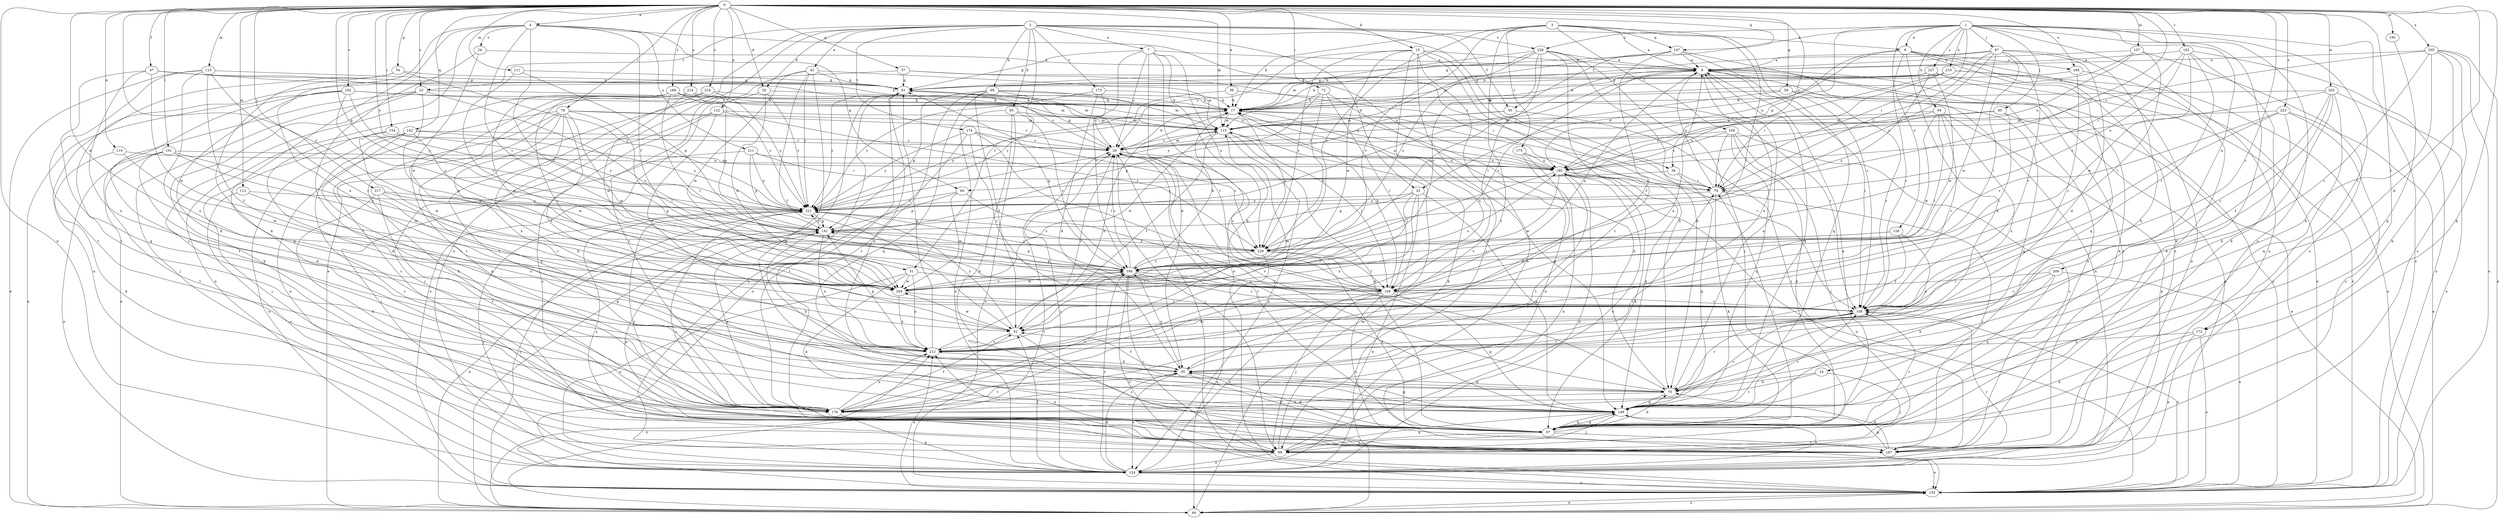 strict digraph  {
0;
1;
2;
3;
4;
6;
7;
8;
15;
16;
17;
23;
24;
26;
32;
33;
35;
36;
38;
42;
44;
47;
50;
51;
52;
54;
57;
58;
60;
61;
64;
65;
69;
70;
72;
78;
79;
85;
87;
88;
97;
101;
104;
106;
107;
110;
111;
112;
115;
119;
122;
124;
128;
132;
141;
142;
147;
149;
154;
158;
162;
167;
168;
172;
173;
174;
175;
176;
184;
185;
192;
194;
195;
202;
204;
205;
209;
210;
211;
212;
214;
217;
221;
223;
224;
227;
228;
229;
0 -> 4  [label=a];
0 -> 15  [label=b];
0 -> 16  [label=b];
0 -> 23  [label=c];
0 -> 32  [label=d];
0 -> 36  [label=e];
0 -> 38  [label=e];
0 -> 47  [label=f];
0 -> 54  [label=g];
0 -> 57  [label=g];
0 -> 58  [label=g];
0 -> 72  [label=i];
0 -> 78  [label=i];
0 -> 79  [label=i];
0 -> 97  [label=k];
0 -> 101  [label=l];
0 -> 107  [label=m];
0 -> 110  [label=m];
0 -> 111  [label=m];
0 -> 112  [label=m];
0 -> 115  [label=m];
0 -> 119  [label=n];
0 -> 122  [label=n];
0 -> 124  [label=n];
0 -> 141  [label=p];
0 -> 142  [label=q];
0 -> 147  [label=q];
0 -> 154  [label=r];
0 -> 158  [label=r];
0 -> 162  [label=s];
0 -> 168  [label=t];
0 -> 172  [label=t];
0 -> 184  [label=u];
0 -> 192  [label=v];
0 -> 194  [label=v];
0 -> 195  [label=w];
0 -> 202  [label=w];
0 -> 204  [label=w];
0 -> 205  [label=x];
0 -> 214  [label=y];
0 -> 217  [label=y];
0 -> 221  [label=y];
0 -> 223  [label=z];
0 -> 224  [label=z];
1 -> 6  [label=a];
1 -> 50  [label=f];
1 -> 60  [label=g];
1 -> 64  [label=h];
1 -> 79  [label=i];
1 -> 85  [label=j];
1 -> 87  [label=j];
1 -> 88  [label=j];
1 -> 124  [label=n];
1 -> 128  [label=o];
1 -> 132  [label=o];
1 -> 167  [label=s];
1 -> 172  [label=t];
1 -> 209  [label=x];
1 -> 210  [label=x];
1 -> 227  [label=z];
1 -> 228  [label=z];
2 -> 6  [label=a];
2 -> 7  [label=a];
2 -> 23  [label=c];
2 -> 32  [label=d];
2 -> 33  [label=d];
2 -> 38  [label=e];
2 -> 42  [label=e];
2 -> 44  [label=e];
2 -> 50  [label=f];
2 -> 51  [label=f];
2 -> 65  [label=h];
2 -> 69  [label=h];
2 -> 124  [label=n];
2 -> 173  [label=t];
2 -> 174  [label=t];
2 -> 228  [label=z];
3 -> 8  [label=a];
3 -> 17  [label=b];
3 -> 104  [label=l];
3 -> 106  [label=l];
3 -> 147  [label=q];
3 -> 158  [label=r];
3 -> 175  [label=t];
3 -> 176  [label=t];
3 -> 194  [label=v];
3 -> 229  [label=z];
4 -> 24  [label=c];
4 -> 51  [label=f];
4 -> 60  [label=g];
4 -> 79  [label=i];
4 -> 97  [label=k];
4 -> 106  [label=l];
4 -> 167  [label=s];
4 -> 194  [label=v];
4 -> 211  [label=x];
4 -> 212  [label=x];
6 -> 33  [label=d];
6 -> 35  [label=d];
6 -> 124  [label=n];
6 -> 149  [label=q];
6 -> 158  [label=r];
6 -> 167  [label=s];
6 -> 184  [label=u];
6 -> 185  [label=u];
7 -> 8  [label=a];
7 -> 26  [label=c];
7 -> 35  [label=d];
7 -> 61  [label=g];
7 -> 70  [label=h];
7 -> 132  [label=o];
7 -> 194  [label=v];
7 -> 229  [label=z];
8 -> 61  [label=g];
8 -> 124  [label=n];
8 -> 132  [label=o];
8 -> 149  [label=q];
8 -> 158  [label=r];
8 -> 167  [label=s];
8 -> 194  [label=v];
8 -> 212  [label=x];
15 -> 8  [label=a];
15 -> 26  [label=c];
15 -> 70  [label=h];
15 -> 79  [label=i];
15 -> 88  [label=j];
15 -> 124  [label=n];
15 -> 204  [label=w];
15 -> 212  [label=x];
15 -> 229  [label=z];
16 -> 70  [label=h];
16 -> 88  [label=j];
16 -> 176  [label=t];
17 -> 115  [label=m];
17 -> 149  [label=q];
17 -> 158  [label=r];
17 -> 221  [label=y];
17 -> 229  [label=z];
23 -> 17  [label=b];
23 -> 44  [label=e];
23 -> 88  [label=j];
23 -> 97  [label=k];
23 -> 194  [label=v];
23 -> 204  [label=w];
24 -> 8  [label=a];
24 -> 176  [label=t];
24 -> 204  [label=w];
26 -> 17  [label=b];
26 -> 61  [label=g];
26 -> 88  [label=j];
26 -> 115  [label=m];
26 -> 185  [label=u];
32 -> 17  [label=b];
32 -> 132  [label=o];
32 -> 204  [label=w];
32 -> 221  [label=y];
33 -> 44  [label=e];
33 -> 52  [label=f];
33 -> 141  [label=p];
33 -> 149  [label=q];
33 -> 212  [label=x];
33 -> 221  [label=y];
35 -> 52  [label=f];
35 -> 70  [label=h];
35 -> 97  [label=k];
35 -> 124  [label=n];
35 -> 149  [label=q];
35 -> 158  [label=r];
35 -> 176  [label=t];
35 -> 194  [label=v];
36 -> 17  [label=b];
36 -> 158  [label=r];
36 -> 221  [label=y];
38 -> 79  [label=i];
38 -> 149  [label=q];
38 -> 221  [label=y];
42 -> 52  [label=f];
42 -> 61  [label=g];
42 -> 115  [label=m];
42 -> 149  [label=q];
42 -> 176  [label=t];
42 -> 204  [label=w];
42 -> 221  [label=y];
44 -> 26  [label=c];
44 -> 61  [label=g];
44 -> 115  [label=m];
44 -> 132  [label=o];
44 -> 212  [label=x];
47 -> 17  [label=b];
47 -> 61  [label=g];
47 -> 149  [label=q];
47 -> 185  [label=u];
47 -> 204  [label=w];
47 -> 212  [label=x];
50 -> 115  [label=m];
50 -> 141  [label=p];
50 -> 167  [label=s];
51 -> 97  [label=k];
51 -> 106  [label=l];
51 -> 124  [label=n];
51 -> 204  [label=w];
51 -> 212  [label=x];
52 -> 26  [label=c];
52 -> 167  [label=s];
52 -> 204  [label=w];
52 -> 212  [label=x];
52 -> 221  [label=y];
54 -> 61  [label=g];
54 -> 124  [label=n];
54 -> 149  [label=q];
54 -> 221  [label=y];
57 -> 61  [label=g];
57 -> 79  [label=i];
57 -> 176  [label=t];
57 -> 185  [label=u];
58 -> 17  [label=b];
58 -> 26  [label=c];
58 -> 149  [label=q];
58 -> 158  [label=r];
60 -> 141  [label=p];
60 -> 158  [label=r];
60 -> 204  [label=w];
60 -> 221  [label=y];
61 -> 17  [label=b];
61 -> 26  [label=c];
61 -> 70  [label=h];
61 -> 124  [label=n];
61 -> 132  [label=o];
61 -> 221  [label=y];
64 -> 106  [label=l];
64 -> 115  [label=m];
64 -> 124  [label=n];
64 -> 158  [label=r];
64 -> 185  [label=u];
64 -> 204  [label=w];
64 -> 212  [label=x];
65 -> 97  [label=k];
65 -> 115  [label=m];
65 -> 124  [label=n];
65 -> 132  [label=o];
65 -> 194  [label=v];
69 -> 17  [label=b];
69 -> 52  [label=f];
69 -> 106  [label=l];
69 -> 115  [label=m];
69 -> 141  [label=p];
69 -> 149  [label=q];
69 -> 176  [label=t];
70 -> 8  [label=a];
70 -> 17  [label=b];
70 -> 26  [label=c];
70 -> 149  [label=q];
70 -> 158  [label=r];
70 -> 176  [label=t];
72 -> 17  [label=b];
72 -> 106  [label=l];
72 -> 132  [label=o];
72 -> 194  [label=v];
72 -> 221  [label=y];
78 -> 26  [label=c];
78 -> 52  [label=f];
78 -> 70  [label=h];
78 -> 97  [label=k];
78 -> 106  [label=l];
78 -> 115  [label=m];
78 -> 124  [label=n];
78 -> 149  [label=q];
78 -> 204  [label=w];
78 -> 212  [label=x];
79 -> 8  [label=a];
79 -> 88  [label=j];
79 -> 97  [label=k];
79 -> 221  [label=y];
85 -> 44  [label=e];
85 -> 106  [label=l];
85 -> 115  [label=m];
85 -> 185  [label=u];
87 -> 8  [label=a];
87 -> 17  [label=b];
87 -> 35  [label=d];
87 -> 70  [label=h];
87 -> 79  [label=i];
87 -> 106  [label=l];
87 -> 158  [label=r];
87 -> 204  [label=w];
87 -> 221  [label=y];
88 -> 17  [label=b];
88 -> 124  [label=n];
88 -> 132  [label=o];
88 -> 149  [label=q];
88 -> 185  [label=u];
88 -> 212  [label=x];
88 -> 221  [label=y];
97 -> 8  [label=a];
97 -> 26  [label=c];
97 -> 35  [label=d];
97 -> 70  [label=h];
97 -> 79  [label=i];
97 -> 88  [label=j];
97 -> 149  [label=q];
97 -> 158  [label=r];
97 -> 167  [label=s];
97 -> 221  [label=y];
101 -> 35  [label=d];
101 -> 132  [label=o];
101 -> 176  [label=t];
101 -> 185  [label=u];
101 -> 204  [label=w];
101 -> 229  [label=z];
104 -> 26  [label=c];
104 -> 79  [label=i];
104 -> 88  [label=j];
104 -> 97  [label=k];
104 -> 149  [label=q];
104 -> 167  [label=s];
104 -> 185  [label=u];
106 -> 8  [label=a];
106 -> 17  [label=b];
106 -> 26  [label=c];
106 -> 88  [label=j];
106 -> 124  [label=n];
106 -> 141  [label=p];
106 -> 149  [label=q];
106 -> 158  [label=r];
106 -> 167  [label=s];
107 -> 8  [label=a];
107 -> 17  [label=b];
107 -> 106  [label=l];
107 -> 167  [label=s];
107 -> 185  [label=u];
110 -> 44  [label=e];
110 -> 52  [label=f];
110 -> 61  [label=g];
110 -> 158  [label=r];
110 -> 176  [label=t];
110 -> 212  [label=x];
111 -> 61  [label=g];
111 -> 141  [label=p];
111 -> 194  [label=v];
112 -> 167  [label=s];
112 -> 212  [label=x];
112 -> 221  [label=y];
115 -> 26  [label=c];
115 -> 52  [label=f];
115 -> 97  [label=k];
115 -> 106  [label=l];
115 -> 124  [label=n];
115 -> 204  [label=w];
119 -> 97  [label=k];
119 -> 185  [label=u];
119 -> 204  [label=w];
122 -> 52  [label=f];
122 -> 88  [label=j];
122 -> 115  [label=m];
122 -> 167  [label=s];
122 -> 229  [label=z];
124 -> 26  [label=c];
124 -> 35  [label=d];
124 -> 52  [label=f];
124 -> 132  [label=o];
124 -> 158  [label=r];
124 -> 194  [label=v];
124 -> 221  [label=y];
128 -> 52  [label=f];
128 -> 194  [label=v];
128 -> 212  [label=x];
128 -> 229  [label=z];
132 -> 8  [label=a];
132 -> 26  [label=c];
132 -> 44  [label=e];
132 -> 185  [label=u];
132 -> 212  [label=x];
132 -> 221  [label=y];
141 -> 8  [label=a];
141 -> 44  [label=e];
141 -> 70  [label=h];
141 -> 212  [label=x];
141 -> 221  [label=y];
141 -> 229  [label=z];
142 -> 26  [label=c];
142 -> 88  [label=j];
142 -> 132  [label=o];
142 -> 149  [label=q];
142 -> 167  [label=s];
142 -> 204  [label=w];
142 -> 221  [label=y];
147 -> 8  [label=a];
147 -> 52  [label=f];
147 -> 61  [label=g];
147 -> 115  [label=m];
147 -> 149  [label=q];
147 -> 167  [label=s];
149 -> 26  [label=c];
149 -> 88  [label=j];
149 -> 97  [label=k];
149 -> 124  [label=n];
149 -> 158  [label=r];
154 -> 26  [label=c];
154 -> 35  [label=d];
154 -> 204  [label=w];
154 -> 221  [label=y];
158 -> 52  [label=f];
158 -> 132  [label=o];
162 -> 8  [label=a];
162 -> 79  [label=i];
162 -> 97  [label=k];
162 -> 132  [label=o];
162 -> 158  [label=r];
162 -> 204  [label=w];
162 -> 229  [label=z];
167 -> 70  [label=h];
167 -> 141  [label=p];
167 -> 149  [label=q];
168 -> 17  [label=b];
168 -> 106  [label=l];
168 -> 115  [label=m];
168 -> 124  [label=n];
168 -> 204  [label=w];
168 -> 221  [label=y];
172 -> 97  [label=k];
172 -> 124  [label=n];
172 -> 132  [label=o];
172 -> 212  [label=x];
173 -> 17  [label=b];
173 -> 26  [label=c];
173 -> 35  [label=d];
173 -> 221  [label=y];
174 -> 26  [label=c];
174 -> 106  [label=l];
174 -> 158  [label=r];
174 -> 176  [label=t];
174 -> 221  [label=y];
174 -> 229  [label=z];
175 -> 35  [label=d];
175 -> 124  [label=n];
175 -> 149  [label=q];
175 -> 185  [label=u];
176 -> 52  [label=f];
176 -> 79  [label=i];
176 -> 124  [label=n];
176 -> 141  [label=p];
176 -> 158  [label=r];
176 -> 194  [label=v];
176 -> 212  [label=x];
184 -> 61  [label=g];
184 -> 97  [label=k];
184 -> 158  [label=r];
185 -> 79  [label=i];
185 -> 97  [label=k];
185 -> 124  [label=n];
185 -> 176  [label=t];
185 -> 194  [label=v];
185 -> 204  [label=w];
192 -> 17  [label=b];
192 -> 35  [label=d];
192 -> 44  [label=e];
192 -> 176  [label=t];
192 -> 185  [label=u];
192 -> 221  [label=y];
192 -> 229  [label=z];
194 -> 17  [label=b];
194 -> 26  [label=c];
194 -> 61  [label=g];
194 -> 88  [label=j];
194 -> 106  [label=l];
194 -> 132  [label=o];
194 -> 141  [label=p];
194 -> 158  [label=r];
194 -> 204  [label=w];
194 -> 221  [label=y];
195 -> 149  [label=q];
202 -> 17  [label=b];
202 -> 52  [label=f];
202 -> 70  [label=h];
202 -> 132  [label=o];
202 -> 149  [label=q];
202 -> 158  [label=r];
202 -> 185  [label=u];
204 -> 158  [label=r];
204 -> 185  [label=u];
204 -> 194  [label=v];
204 -> 212  [label=x];
205 -> 8  [label=a];
205 -> 26  [label=c];
205 -> 44  [label=e];
205 -> 70  [label=h];
205 -> 97  [label=k];
205 -> 132  [label=o];
205 -> 158  [label=r];
205 -> 167  [label=s];
209 -> 70  [label=h];
209 -> 106  [label=l];
209 -> 132  [label=o];
209 -> 149  [label=q];
209 -> 158  [label=r];
210 -> 17  [label=b];
210 -> 44  [label=e];
210 -> 61  [label=g];
210 -> 79  [label=i];
210 -> 132  [label=o];
210 -> 185  [label=u];
211 -> 79  [label=i];
211 -> 88  [label=j];
211 -> 141  [label=p];
211 -> 185  [label=u];
211 -> 221  [label=y];
212 -> 8  [label=a];
212 -> 17  [label=b];
212 -> 35  [label=d];
212 -> 61  [label=g];
212 -> 115  [label=m];
212 -> 141  [label=p];
214 -> 17  [label=b];
214 -> 115  [label=m];
214 -> 141  [label=p];
214 -> 158  [label=r];
214 -> 176  [label=t];
214 -> 204  [label=w];
217 -> 97  [label=k];
217 -> 141  [label=p];
217 -> 158  [label=r];
217 -> 176  [label=t];
217 -> 221  [label=y];
221 -> 141  [label=p];
221 -> 167  [label=s];
221 -> 229  [label=z];
223 -> 35  [label=d];
223 -> 44  [label=e];
223 -> 106  [label=l];
223 -> 115  [label=m];
223 -> 167  [label=s];
223 -> 194  [label=v];
224 -> 17  [label=b];
224 -> 167  [label=s];
224 -> 176  [label=t];
224 -> 221  [label=y];
227 -> 17  [label=b];
227 -> 61  [label=g];
227 -> 97  [label=k];
227 -> 132  [label=o];
227 -> 204  [label=w];
227 -> 229  [label=z];
228 -> 8  [label=a];
228 -> 17  [label=b];
228 -> 70  [label=h];
228 -> 88  [label=j];
228 -> 106  [label=l];
228 -> 115  [label=m];
228 -> 176  [label=t];
228 -> 194  [label=v];
228 -> 229  [label=z];
229 -> 8  [label=a];
229 -> 44  [label=e];
229 -> 97  [label=k];
229 -> 106  [label=l];
229 -> 194  [label=v];
}
